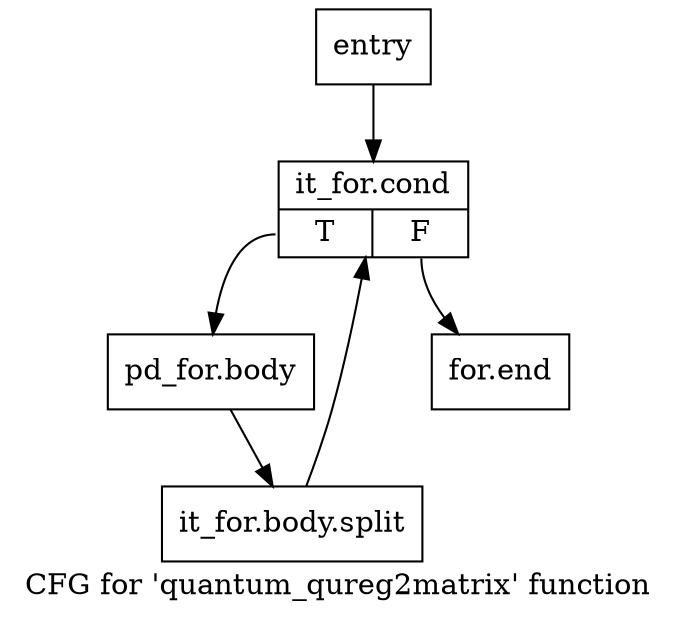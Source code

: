 digraph "CFG for 'quantum_qureg2matrix' function" {
	label="CFG for 'quantum_qureg2matrix' function";

	Node0x15ef8f0 [shape=record,label="{entry}"];
	Node0x15ef8f0 -> Node0x1636cc0;
	Node0x1636cc0 [shape=record,label="{it_for.cond|{<s0>T|<s1>F}}"];
	Node0x1636cc0:s0 -> Node0x1636d10;
	Node0x1636cc0:s1 -> Node0x1636d60;
	Node0x1636d10 [shape=record,label="{pd_for.body}"];
	Node0x1636d10 -> Node0x176a510;
	Node0x176a510 [shape=record,label="{it_for.body.split}"];
	Node0x176a510 -> Node0x1636cc0;
	Node0x1636d60 [shape=record,label="{for.end}"];
}
